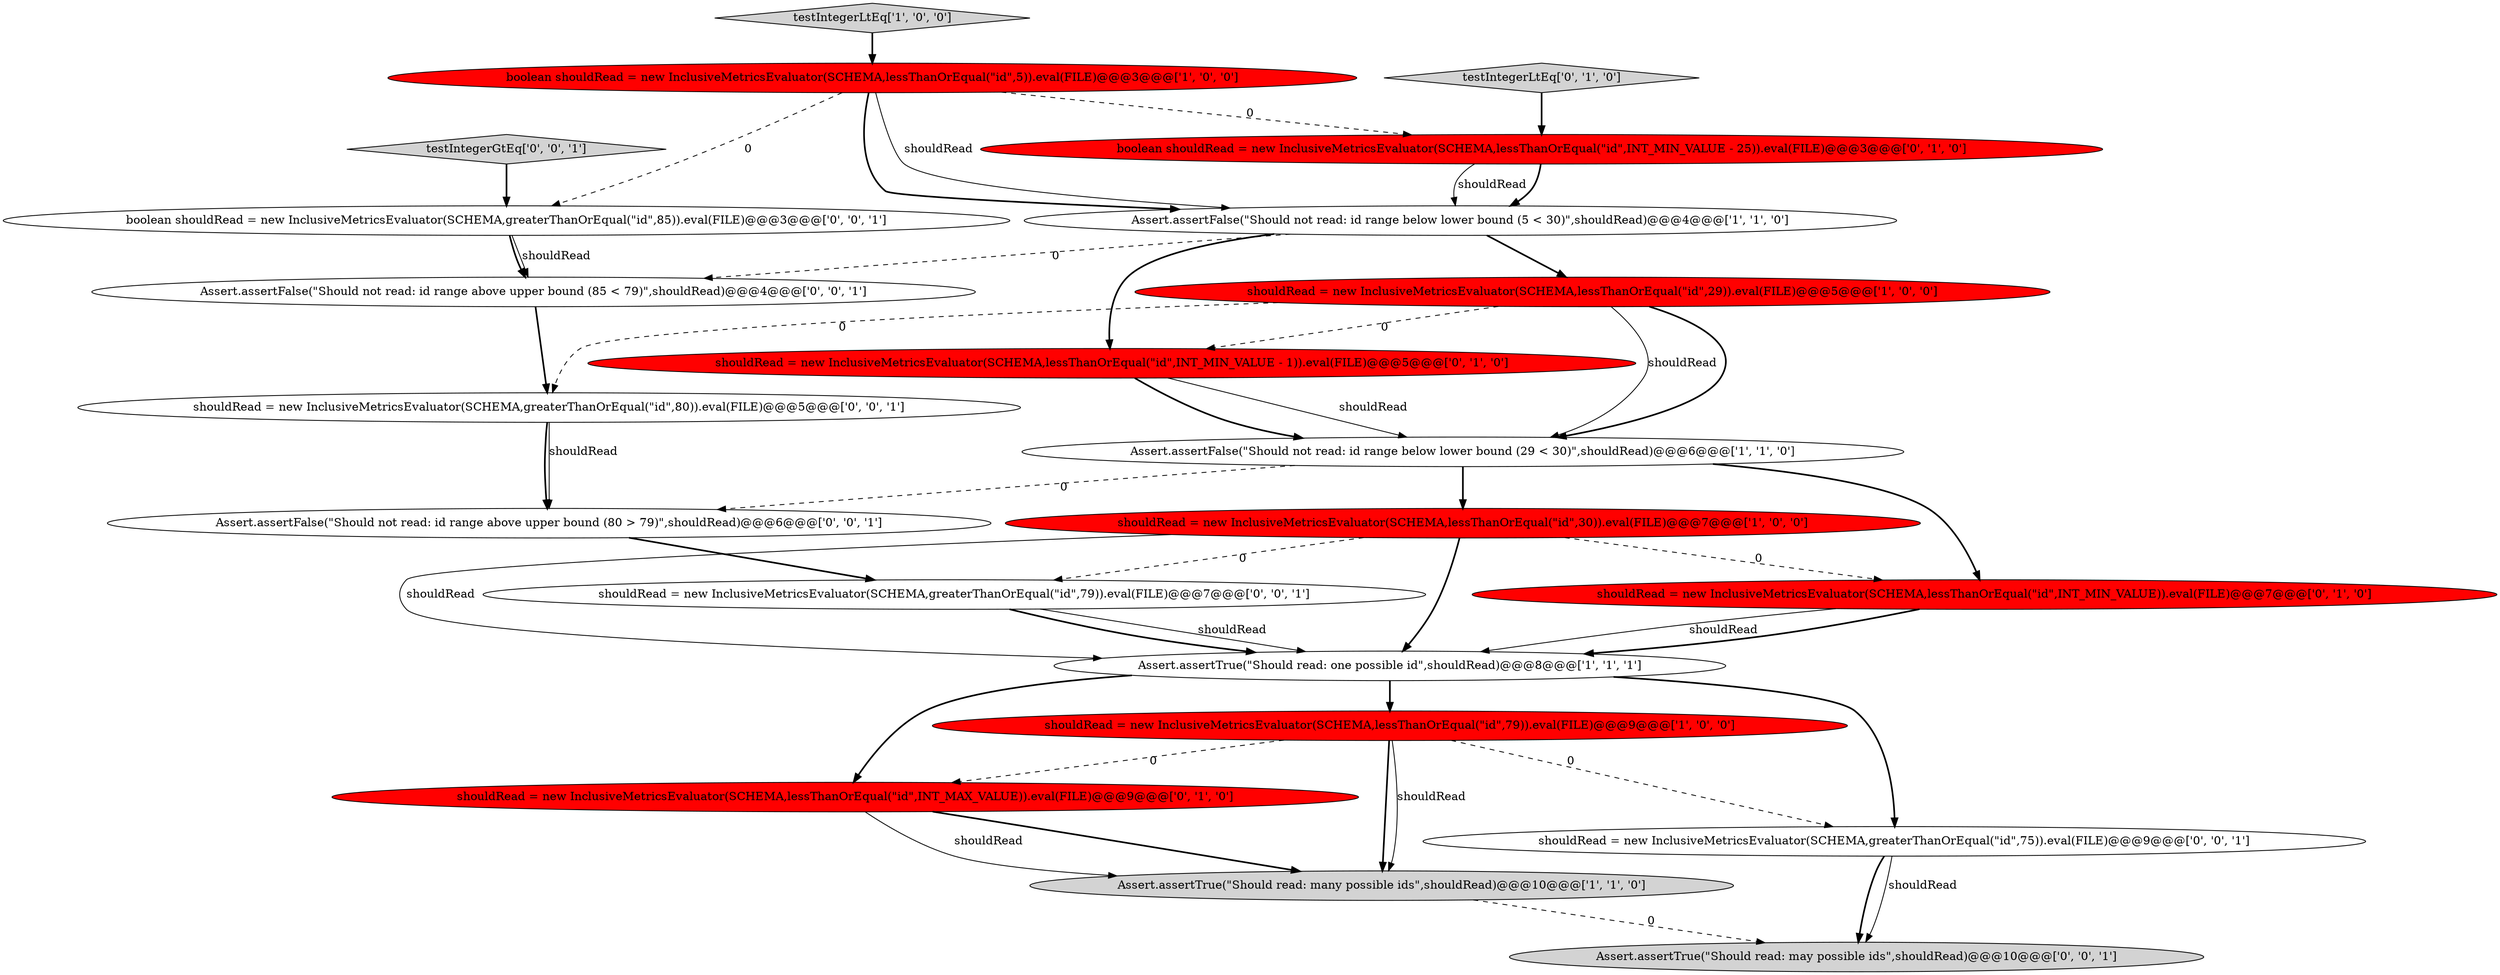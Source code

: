 digraph {
5 [style = filled, label = "Assert.assertFalse(\"Should not read: id range below lower bound (5 < 30)\",shouldRead)@@@4@@@['1', '1', '0']", fillcolor = white, shape = ellipse image = "AAA0AAABBB1BBB"];
20 [style = filled, label = "boolean shouldRead = new InclusiveMetricsEvaluator(SCHEMA,greaterThanOrEqual(\"id\",85)).eval(FILE)@@@3@@@['0', '0', '1']", fillcolor = white, shape = ellipse image = "AAA0AAABBB3BBB"];
6 [style = filled, label = "Assert.assertTrue(\"Should read: many possible ids\",shouldRead)@@@10@@@['1', '1', '0']", fillcolor = lightgray, shape = ellipse image = "AAA0AAABBB1BBB"];
0 [style = filled, label = "Assert.assertTrue(\"Should read: one possible id\",shouldRead)@@@8@@@['1', '1', '1']", fillcolor = white, shape = ellipse image = "AAA0AAABBB1BBB"];
19 [style = filled, label = "Assert.assertTrue(\"Should read: may possible ids\",shouldRead)@@@10@@@['0', '0', '1']", fillcolor = lightgray, shape = ellipse image = "AAA0AAABBB3BBB"];
18 [style = filled, label = "shouldRead = new InclusiveMetricsEvaluator(SCHEMA,greaterThanOrEqual(\"id\",75)).eval(FILE)@@@9@@@['0', '0', '1']", fillcolor = white, shape = ellipse image = "AAA0AAABBB3BBB"];
17 [style = filled, label = "Assert.assertFalse(\"Should not read: id range above upper bound (85 < 79)\",shouldRead)@@@4@@@['0', '0', '1']", fillcolor = white, shape = ellipse image = "AAA0AAABBB3BBB"];
15 [style = filled, label = "Assert.assertFalse(\"Should not read: id range above upper bound (80 > 79)\",shouldRead)@@@6@@@['0', '0', '1']", fillcolor = white, shape = ellipse image = "AAA0AAABBB3BBB"];
13 [style = filled, label = "boolean shouldRead = new InclusiveMetricsEvaluator(SCHEMA,lessThanOrEqual(\"id\",INT_MIN_VALUE - 25)).eval(FILE)@@@3@@@['0', '1', '0']", fillcolor = red, shape = ellipse image = "AAA1AAABBB2BBB"];
12 [style = filled, label = "shouldRead = new InclusiveMetricsEvaluator(SCHEMA,lessThanOrEqual(\"id\",INT_MIN_VALUE)).eval(FILE)@@@7@@@['0', '1', '0']", fillcolor = red, shape = ellipse image = "AAA1AAABBB2BBB"];
10 [style = filled, label = "shouldRead = new InclusiveMetricsEvaluator(SCHEMA,lessThanOrEqual(\"id\",INT_MIN_VALUE - 1)).eval(FILE)@@@5@@@['0', '1', '0']", fillcolor = red, shape = ellipse image = "AAA1AAABBB2BBB"];
2 [style = filled, label = "Assert.assertFalse(\"Should not read: id range below lower bound (29 < 30)\",shouldRead)@@@6@@@['1', '1', '0']", fillcolor = white, shape = ellipse image = "AAA0AAABBB1BBB"];
4 [style = filled, label = "shouldRead = new InclusiveMetricsEvaluator(SCHEMA,lessThanOrEqual(\"id\",30)).eval(FILE)@@@7@@@['1', '0', '0']", fillcolor = red, shape = ellipse image = "AAA1AAABBB1BBB"];
8 [style = filled, label = "shouldRead = new InclusiveMetricsEvaluator(SCHEMA,lessThanOrEqual(\"id\",79)).eval(FILE)@@@9@@@['1', '0', '0']", fillcolor = red, shape = ellipse image = "AAA1AAABBB1BBB"];
3 [style = filled, label = "testIntegerLtEq['1', '0', '0']", fillcolor = lightgray, shape = diamond image = "AAA0AAABBB1BBB"];
16 [style = filled, label = "shouldRead = new InclusiveMetricsEvaluator(SCHEMA,greaterThanOrEqual(\"id\",79)).eval(FILE)@@@7@@@['0', '0', '1']", fillcolor = white, shape = ellipse image = "AAA0AAABBB3BBB"];
14 [style = filled, label = "shouldRead = new InclusiveMetricsEvaluator(SCHEMA,greaterThanOrEqual(\"id\",80)).eval(FILE)@@@5@@@['0', '0', '1']", fillcolor = white, shape = ellipse image = "AAA0AAABBB3BBB"];
9 [style = filled, label = "testIntegerLtEq['0', '1', '0']", fillcolor = lightgray, shape = diamond image = "AAA0AAABBB2BBB"];
21 [style = filled, label = "testIntegerGtEq['0', '0', '1']", fillcolor = lightgray, shape = diamond image = "AAA0AAABBB3BBB"];
1 [style = filled, label = "boolean shouldRead = new InclusiveMetricsEvaluator(SCHEMA,lessThanOrEqual(\"id\",5)).eval(FILE)@@@3@@@['1', '0', '0']", fillcolor = red, shape = ellipse image = "AAA1AAABBB1BBB"];
11 [style = filled, label = "shouldRead = new InclusiveMetricsEvaluator(SCHEMA,lessThanOrEqual(\"id\",INT_MAX_VALUE)).eval(FILE)@@@9@@@['0', '1', '0']", fillcolor = red, shape = ellipse image = "AAA1AAABBB2BBB"];
7 [style = filled, label = "shouldRead = new InclusiveMetricsEvaluator(SCHEMA,lessThanOrEqual(\"id\",29)).eval(FILE)@@@5@@@['1', '0', '0']", fillcolor = red, shape = ellipse image = "AAA1AAABBB1BBB"];
1->5 [style = bold, label=""];
5->10 [style = bold, label=""];
1->5 [style = solid, label="shouldRead"];
16->0 [style = bold, label=""];
4->0 [style = solid, label="shouldRead"];
20->17 [style = bold, label=""];
20->17 [style = solid, label="shouldRead"];
4->16 [style = dashed, label="0"];
3->1 [style = bold, label=""];
16->0 [style = solid, label="shouldRead"];
8->6 [style = solid, label="shouldRead"];
7->14 [style = dashed, label="0"];
11->6 [style = bold, label=""];
18->19 [style = bold, label=""];
0->11 [style = bold, label=""];
8->6 [style = bold, label=""];
15->16 [style = bold, label=""];
2->4 [style = bold, label=""];
12->0 [style = bold, label=""];
2->12 [style = bold, label=""];
4->0 [style = bold, label=""];
4->12 [style = dashed, label="0"];
10->2 [style = solid, label="shouldRead"];
1->13 [style = dashed, label="0"];
7->2 [style = solid, label="shouldRead"];
1->20 [style = dashed, label="0"];
2->15 [style = dashed, label="0"];
14->15 [style = solid, label="shouldRead"];
21->20 [style = bold, label=""];
11->6 [style = solid, label="shouldRead"];
5->17 [style = dashed, label="0"];
17->14 [style = bold, label=""];
7->2 [style = bold, label=""];
6->19 [style = dashed, label="0"];
0->8 [style = bold, label=""];
13->5 [style = bold, label=""];
5->7 [style = bold, label=""];
0->18 [style = bold, label=""];
7->10 [style = dashed, label="0"];
10->2 [style = bold, label=""];
14->15 [style = bold, label=""];
8->18 [style = dashed, label="0"];
12->0 [style = solid, label="shouldRead"];
13->5 [style = solid, label="shouldRead"];
8->11 [style = dashed, label="0"];
18->19 [style = solid, label="shouldRead"];
9->13 [style = bold, label=""];
}
